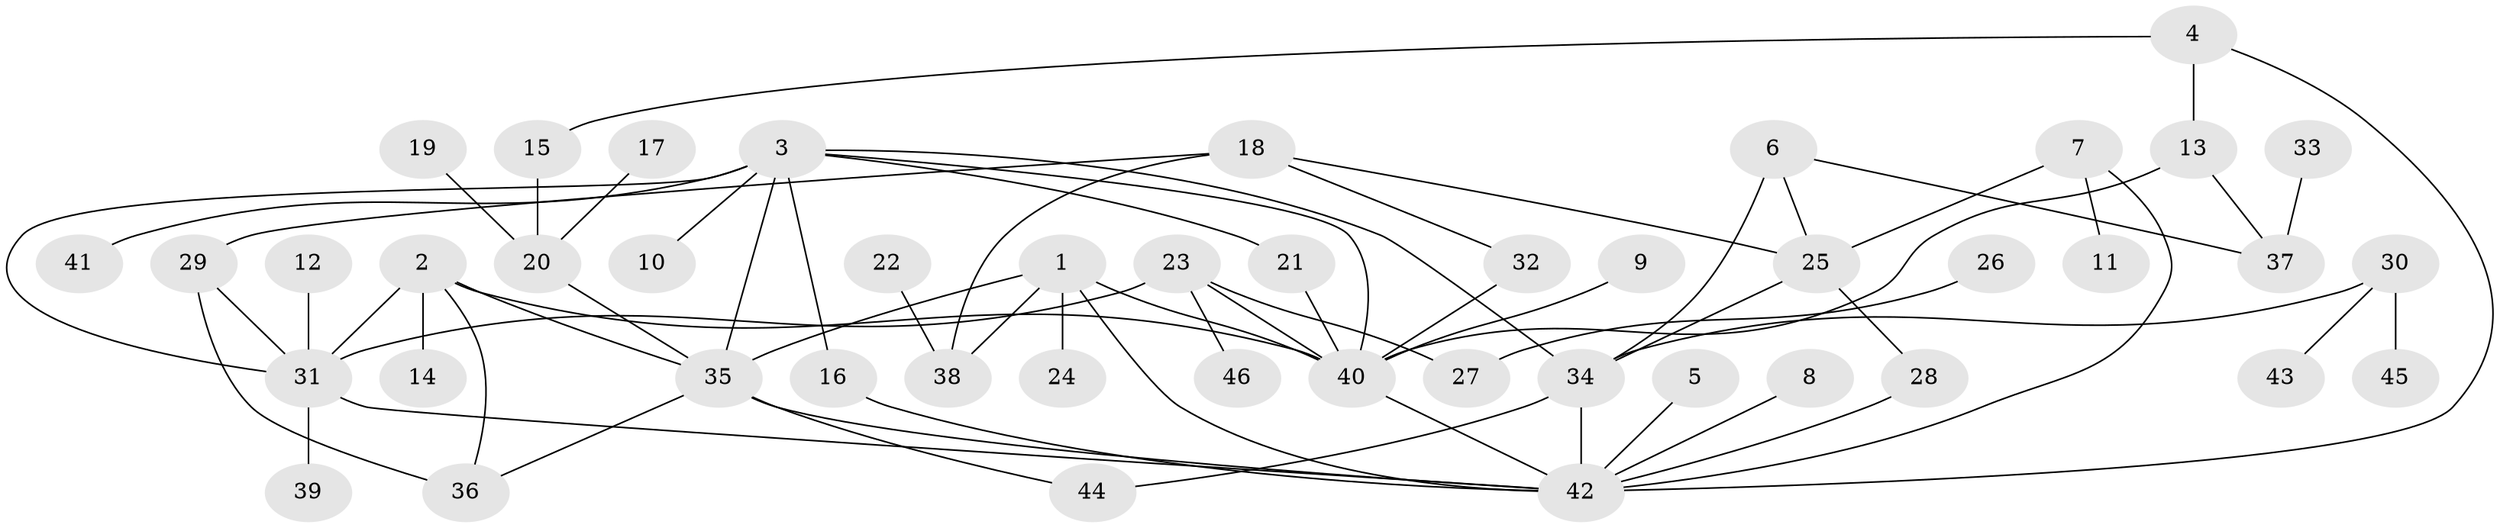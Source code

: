 // original degree distribution, {6: 0.010869565217391304, 4: 0.11956521739130435, 5: 0.09782608695652174, 8: 0.021739130434782608, 3: 0.18478260869565216, 2: 0.21739130434782608, 1: 0.34782608695652173}
// Generated by graph-tools (version 1.1) at 2025/25/03/09/25 03:25:35]
// undirected, 46 vertices, 67 edges
graph export_dot {
graph [start="1"]
  node [color=gray90,style=filled];
  1;
  2;
  3;
  4;
  5;
  6;
  7;
  8;
  9;
  10;
  11;
  12;
  13;
  14;
  15;
  16;
  17;
  18;
  19;
  20;
  21;
  22;
  23;
  24;
  25;
  26;
  27;
  28;
  29;
  30;
  31;
  32;
  33;
  34;
  35;
  36;
  37;
  38;
  39;
  40;
  41;
  42;
  43;
  44;
  45;
  46;
  1 -- 24 [weight=1.0];
  1 -- 35 [weight=1.0];
  1 -- 38 [weight=1.0];
  1 -- 40 [weight=1.0];
  1 -- 42 [weight=1.0];
  2 -- 14 [weight=1.0];
  2 -- 31 [weight=1.0];
  2 -- 35 [weight=1.0];
  2 -- 36 [weight=1.0];
  2 -- 40 [weight=1.0];
  3 -- 10 [weight=1.0];
  3 -- 16 [weight=1.0];
  3 -- 21 [weight=1.0];
  3 -- 31 [weight=1.0];
  3 -- 34 [weight=1.0];
  3 -- 35 [weight=1.0];
  3 -- 40 [weight=1.0];
  3 -- 41 [weight=1.0];
  4 -- 13 [weight=1.0];
  4 -- 15 [weight=1.0];
  4 -- 42 [weight=1.0];
  5 -- 42 [weight=1.0];
  6 -- 25 [weight=1.0];
  6 -- 34 [weight=2.0];
  6 -- 37 [weight=1.0];
  7 -- 11 [weight=1.0];
  7 -- 25 [weight=1.0];
  7 -- 42 [weight=1.0];
  8 -- 42 [weight=1.0];
  9 -- 40 [weight=1.0];
  12 -- 31 [weight=1.0];
  13 -- 37 [weight=1.0];
  13 -- 40 [weight=1.0];
  15 -- 20 [weight=2.0];
  16 -- 42 [weight=1.0];
  17 -- 20 [weight=1.0];
  18 -- 25 [weight=1.0];
  18 -- 29 [weight=1.0];
  18 -- 32 [weight=1.0];
  18 -- 38 [weight=1.0];
  19 -- 20 [weight=1.0];
  20 -- 35 [weight=1.0];
  21 -- 40 [weight=1.0];
  22 -- 38 [weight=1.0];
  23 -- 27 [weight=1.0];
  23 -- 31 [weight=2.0];
  23 -- 40 [weight=1.0];
  23 -- 46 [weight=1.0];
  25 -- 28 [weight=1.0];
  25 -- 34 [weight=1.0];
  26 -- 27 [weight=1.0];
  28 -- 42 [weight=1.0];
  29 -- 31 [weight=1.0];
  29 -- 36 [weight=2.0];
  30 -- 34 [weight=1.0];
  30 -- 43 [weight=1.0];
  30 -- 45 [weight=1.0];
  31 -- 39 [weight=1.0];
  31 -- 42 [weight=1.0];
  32 -- 40 [weight=1.0];
  33 -- 37 [weight=1.0];
  34 -- 42 [weight=1.0];
  34 -- 44 [weight=1.0];
  35 -- 36 [weight=1.0];
  35 -- 42 [weight=1.0];
  35 -- 44 [weight=1.0];
  40 -- 42 [weight=1.0];
}
